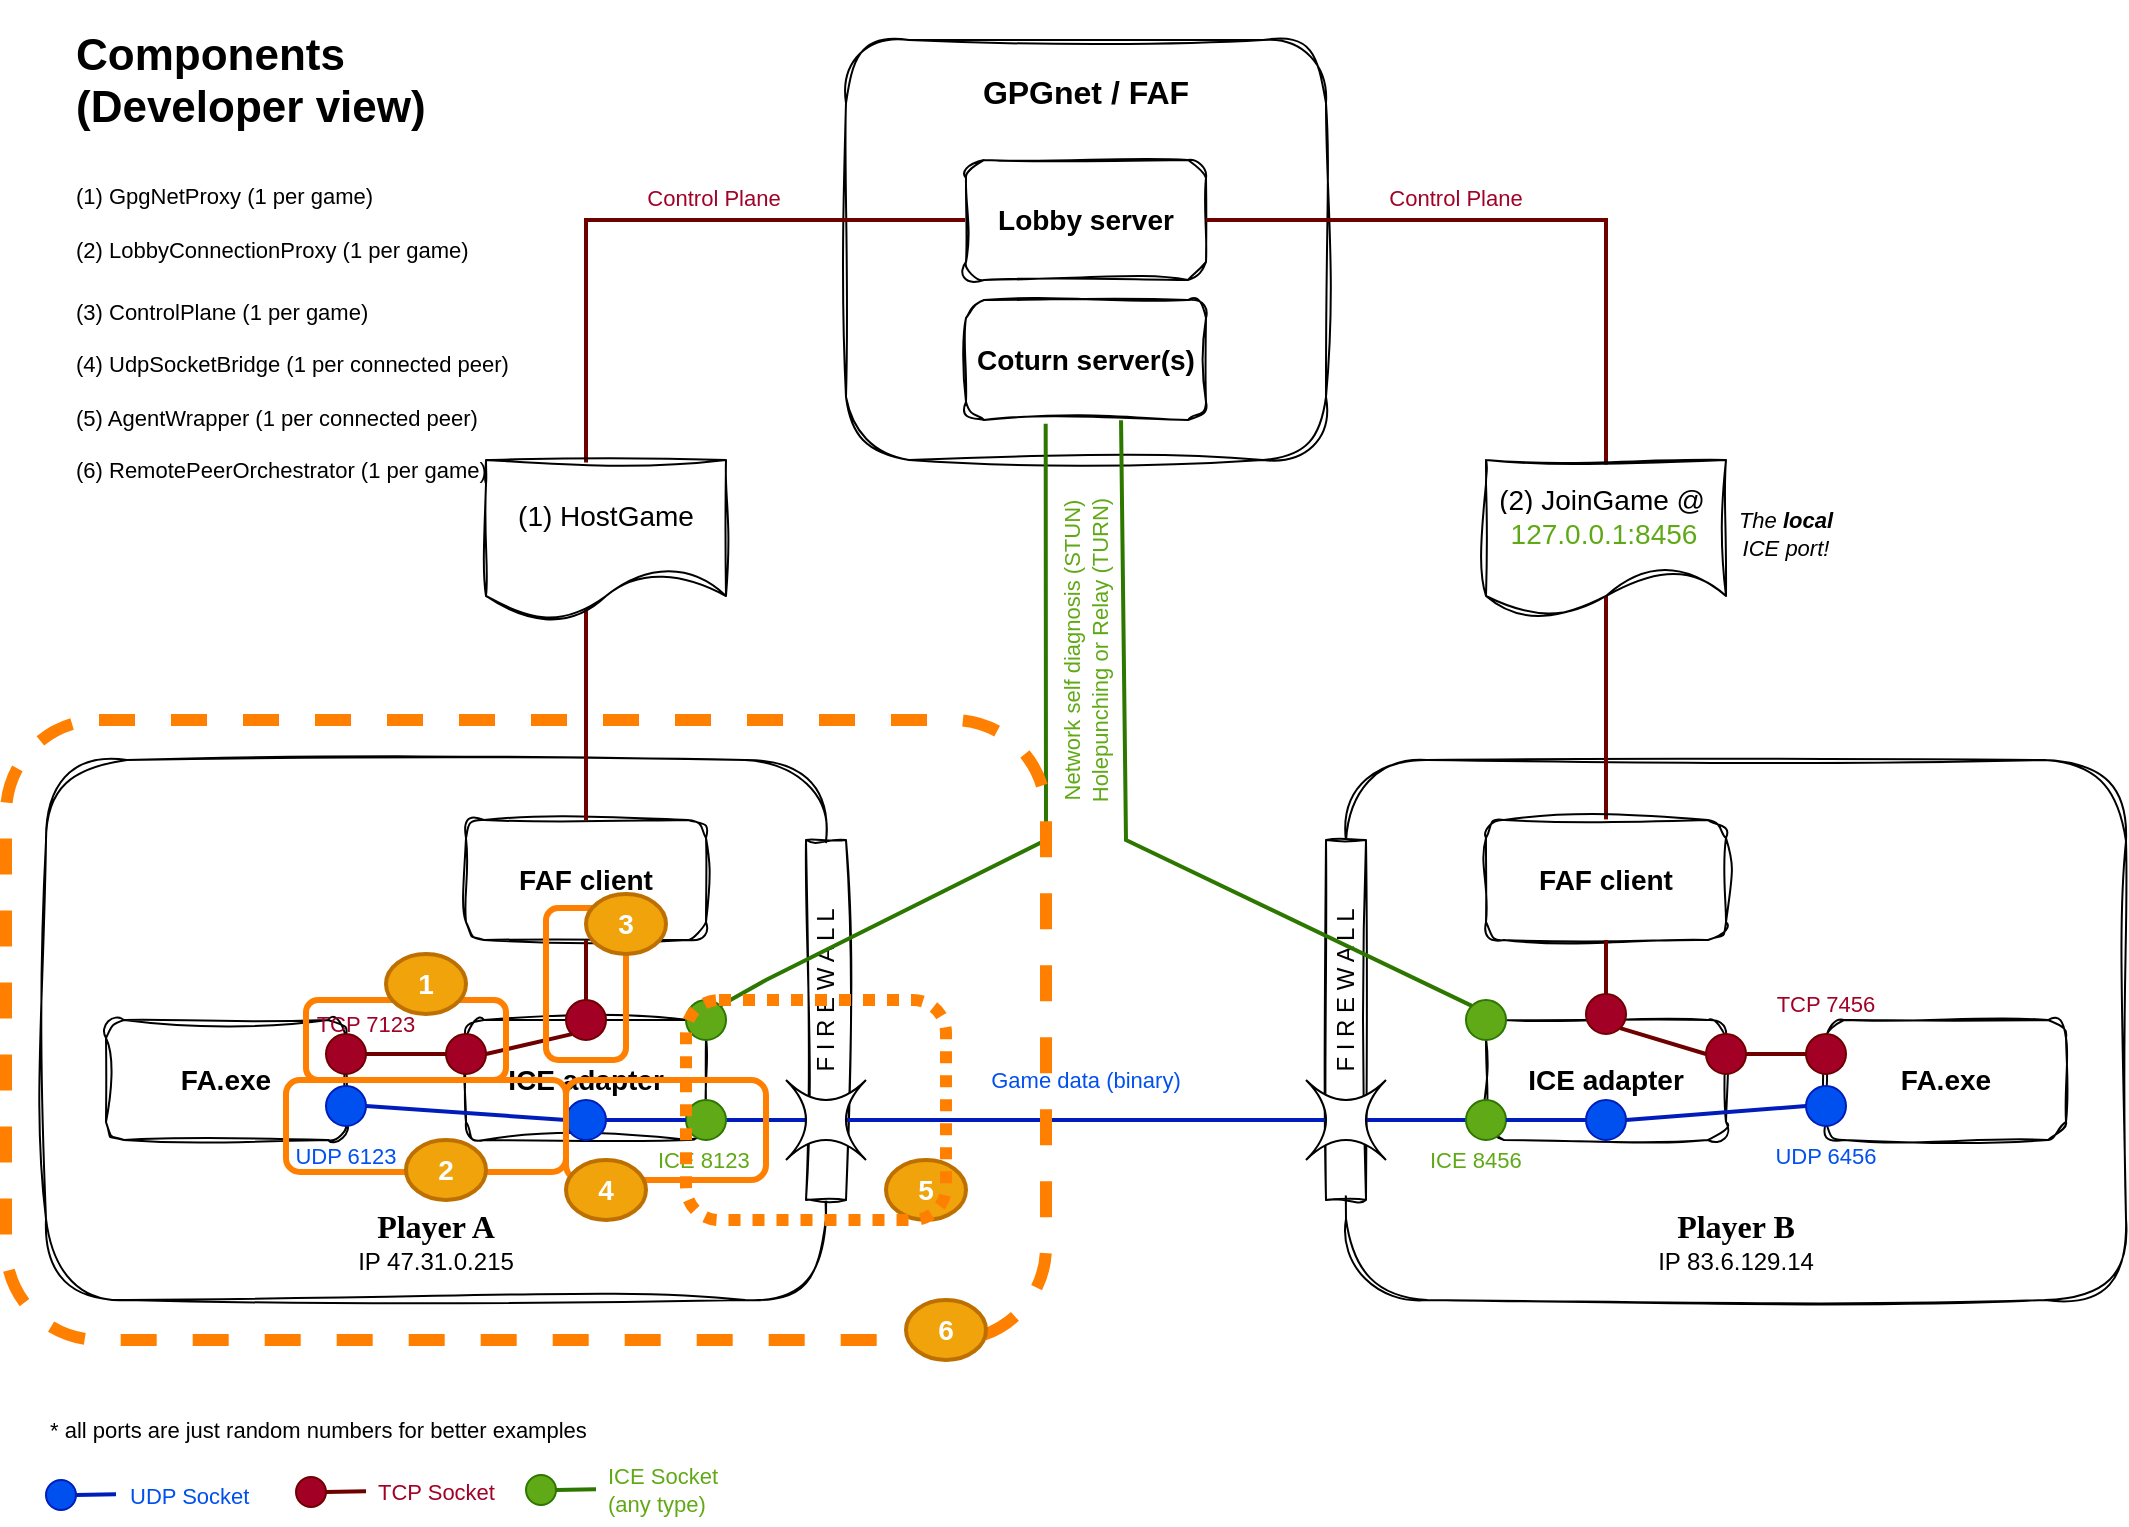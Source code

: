 <mxfile version="21.6.8" type="device">
  <diagram name="Page-1" id="42789a77-a242-8287-6e28-9cd8cfd52e62">
    <mxGraphModel dx="1798" dy="1175" grid="1" gridSize="10" guides="1" tooltips="1" connect="1" arrows="1" fold="1" page="1" pageScale="1" pageWidth="1169" pageHeight="827" background="none" math="0" shadow="0">
      <root>
        <mxCell id="0" />
        <mxCell id="1" value="Base" style="locked=1;" parent="0" />
        <mxCell id="a_HjmpshQ5I1XaltWmcj-38" value="&lt;font style=&quot;border-color: var(--border-color); font-family: Verdana; font-size: 16px;&quot;&gt;&lt;b style=&quot;border-color: var(--border-color);&quot;&gt;Player B&lt;br style=&quot;border-color: var(--border-color);&quot;&gt;&lt;/b&gt;&lt;/font&gt;IP 83.6.129.14" style="rounded=1;whiteSpace=wrap;html=1;glass=0;sketch=1;curveFitting=1;jiggle=2;verticalAlign=bottom;spacingTop=10;spacingBottom=10;" parent="1" vertex="1">
          <mxGeometry x="720" y="420" width="390" height="270" as="geometry" />
        </mxCell>
        <mxCell id="a_HjmpshQ5I1XaltWmcj-5" value="&lt;font style=&quot;border-color: var(--border-color); font-family: Verdana; font-size: 16px;&quot;&gt;&lt;b style=&quot;border-color: var(--border-color);&quot;&gt;Player A&lt;br style=&quot;border-color: var(--border-color);&quot;&gt;&lt;/b&gt;&lt;/font&gt;IP 47.31.0.215" style="rounded=1;whiteSpace=wrap;html=1;glass=0;sketch=1;curveFitting=1;jiggle=2;verticalAlign=bottom;spacingTop=10;spacingBottom=10;" parent="1" vertex="1">
          <mxGeometry x="70" y="420" width="390" height="270" as="geometry" />
        </mxCell>
        <mxCell id="a_HjmpshQ5I1XaltWmcj-4" value="FA.exe" style="rounded=1;whiteSpace=wrap;html=1;fontStyle=1;fontSize=14;sketch=1;curveFitting=1;jiggle=2;" parent="1" vertex="1">
          <mxGeometry x="100" y="550" width="120" height="60" as="geometry" />
        </mxCell>
        <mxCell id="a_HjmpshQ5I1XaltWmcj-18" value="" style="ellipse;whiteSpace=wrap;html=1;fillColor=#0050ef;fontColor=#ffffff;strokeColor=#001DBC;" parent="1" vertex="1">
          <mxGeometry x="210" y="583" width="20" height="20" as="geometry" />
        </mxCell>
        <mxCell id="a_HjmpshQ5I1XaltWmcj-37" value="" style="endArrow=none;startArrow=none;html=1;rounded=0;entryX=0;entryY=0.5;entryDx=0;entryDy=0;exitX=1;exitY=0.5;exitDx=0;exitDy=0;startFill=0;endFill=0;dashed=1;" parent="1" source="a_HjmpshQ5I1XaltWmcj-21" target="a_HjmpshQ5I1XaltWmcj-23" edge="1">
          <mxGeometry width="50" height="50" relative="1" as="geometry">
            <mxPoint x="240" y="603" as="sourcePoint" />
            <mxPoint x="340" y="610" as="targetPoint" />
          </mxGeometry>
        </mxCell>
        <mxCell id="a_HjmpshQ5I1XaltWmcj-43" value="FA.exe" style="rounded=1;whiteSpace=wrap;html=1;fontStyle=1;fontSize=14;sketch=1;curveFitting=1;jiggle=2;" parent="1" vertex="1">
          <mxGeometry x="960" y="550" width="120" height="60" as="geometry" />
        </mxCell>
        <mxCell id="a_HjmpshQ5I1XaltWmcj-46" value="" style="ellipse;whiteSpace=wrap;html=1;fillColor=#0050ef;fontColor=#ffffff;strokeColor=#001DBC;" parent="1" vertex="1">
          <mxGeometry x="950" y="583" width="20" height="20" as="geometry" />
        </mxCell>
        <mxCell id="a_HjmpshQ5I1XaltWmcj-61" value="" style="endArrow=none;startArrow=none;html=1;rounded=0;entryX=1;entryY=0.5;entryDx=0;entryDy=0;exitX=0;exitY=0.5;exitDx=0;exitDy=0;startFill=0;endFill=0;dashed=1;" parent="1" source="a_HjmpshQ5I1XaltWmcj-51" target="a_HjmpshQ5I1XaltWmcj-50" edge="1">
          <mxGeometry width="50" height="50" relative="1" as="geometry">
            <mxPoint x="870" y="610" as="sourcePoint" />
            <mxPoint x="960" y="603" as="targetPoint" />
          </mxGeometry>
        </mxCell>
        <mxCell id="o2nPI85ZSGAs_6RoOBJv-18" value="UDP 6123" style="text;html=1;strokeColor=none;fillColor=none;align=center;verticalAlign=middle;whiteSpace=wrap;rounded=0;fontSize=11;fontFamily=Helvetica;fontColor=#0250ef;" vertex="1" parent="1">
          <mxGeometry x="190" y="603" width="60" height="30" as="geometry" />
        </mxCell>
        <mxCell id="o2nPI85ZSGAs_6RoOBJv-19" value="UDP 6456" style="text;html=1;strokeColor=none;fillColor=none;align=center;verticalAlign=middle;whiteSpace=wrap;rounded=0;fontSize=11;fontFamily=Helvetica;fontColor=#0250ef;" vertex="1" parent="1">
          <mxGeometry x="930" y="603" width="60" height="30" as="geometry" />
        </mxCell>
        <mxCell id="o2nPI85ZSGAs_6RoOBJv-22" value="* all ports are just random numbers for better examples" style="text;html=1;strokeColor=none;fillColor=none;align=left;verticalAlign=middle;whiteSpace=wrap;rounded=0;fontSize=11;fontFamily=Helvetica;fontColor=default;" vertex="1" parent="1">
          <mxGeometry x="70" y="740" width="280" height="30" as="geometry" />
        </mxCell>
        <mxCell id="o2nPI85ZSGAs_6RoOBJv-38" value="UDP Socket" style="text;html=1;strokeColor=none;fillColor=none;align=left;verticalAlign=middle;whiteSpace=wrap;rounded=0;fontSize=11;fontFamily=Helvetica;fontColor=#0050EF;" vertex="1" parent="1">
          <mxGeometry x="110" y="772.5" width="70" height="30" as="geometry" />
        </mxCell>
        <mxCell id="o2nPI85ZSGAs_6RoOBJv-41" value="" style="endArrow=none;startArrow=none;html=1;rounded=0;startFill=0;endFill=0;exitX=1;exitY=0.5;exitDx=0;exitDy=0;fillColor=#0050ef;strokeColor=#001DBC;strokeWidth=2;" edge="1" parent="1">
          <mxGeometry width="50" height="50" relative="1" as="geometry">
            <mxPoint x="85" y="787.48" as="sourcePoint" />
            <mxPoint x="105" y="787.16" as="targetPoint" />
          </mxGeometry>
        </mxCell>
        <mxCell id="o2nPI85ZSGAs_6RoOBJv-37" value="" style="ellipse;whiteSpace=wrap;html=1;fillColor=#0050ef;fontColor=#ffffff;strokeColor=#001DBC;" vertex="1" parent="1">
          <mxGeometry x="70" y="780" width="15" height="15" as="geometry" />
        </mxCell>
        <mxCell id="o2nPI85ZSGAs_6RoOBJv-45" value="ICE Socket (any type)" style="text;html=1;strokeColor=none;fillColor=none;align=left;verticalAlign=middle;whiteSpace=wrap;rounded=0;fontSize=11;fontFamily=Helvetica;fontColor=#60a916;" vertex="1" parent="1">
          <mxGeometry x="349" y="770" width="66" height="30" as="geometry" />
        </mxCell>
        <mxCell id="o2nPI85ZSGAs_6RoOBJv-46" value="" style="endArrow=none;startArrow=none;html=1;rounded=0;startFill=0;endFill=0;exitX=1;exitY=0.5;exitDx=0;exitDy=0;fillColor=#60a917;strokeColor=#2D7600;strokeWidth=2;" edge="1" parent="1">
          <mxGeometry width="50" height="50" relative="1" as="geometry">
            <mxPoint x="325" y="784.98" as="sourcePoint" />
            <mxPoint x="345" y="784.66" as="targetPoint" />
          </mxGeometry>
        </mxCell>
        <mxCell id="o2nPI85ZSGAs_6RoOBJv-47" value="" style="ellipse;whiteSpace=wrap;html=1;fillColor=#60a917;fontColor=#ffffff;strokeColor=#2D7600;" vertex="1" parent="1">
          <mxGeometry x="310" y="777.5" width="15" height="15" as="geometry" />
        </mxCell>
        <mxCell id="o2nPI85ZSGAs_6RoOBJv-48" value="Game data (binary)" style="text;html=1;strokeColor=none;fillColor=none;align=center;verticalAlign=middle;whiteSpace=wrap;rounded=0;fontSize=11;fontFamily=Helvetica;fontColor=#0050EF;" vertex="1" parent="1">
          <mxGeometry x="460" y="565" width="260" height="30" as="geometry" />
        </mxCell>
        <mxCell id="o2nPI85ZSGAs_6RoOBJv-49" value="TCP 7123" style="text;html=1;strokeColor=none;fillColor=none;align=center;verticalAlign=middle;whiteSpace=wrap;rounded=0;fontSize=11;fontFamily=Helvetica;fontColor=#a20225;" vertex="1" parent="1">
          <mxGeometry x="200" y="537" width="60" height="30" as="geometry" />
        </mxCell>
        <mxCell id="o2nPI85ZSGAs_6RoOBJv-1" value="LAN play" style="locked=1;" parent="0" visible="0" />
        <mxCell id="o2nPI85ZSGAs_6RoOBJv-2" value="" style="endArrow=none;startArrow=none;html=1;rounded=0;startFill=0;endFill=0;exitX=1;exitY=0.5;exitDx=0;exitDy=0;entryX=0;entryY=0.5;entryDx=0;entryDy=0;fillColor=#0050ef;strokeColor=#001DBC;strokeWidth=2;" edge="1" parent="o2nPI85ZSGAs_6RoOBJv-1" source="a_HjmpshQ5I1XaltWmcj-18" target="a_HjmpshQ5I1XaltWmcj-46">
          <mxGeometry width="50" height="50" relative="1" as="geometry">
            <mxPoint x="600" y="400" as="sourcePoint" />
            <mxPoint x="650" y="350" as="targetPoint" />
          </mxGeometry>
        </mxCell>
        <mxCell id="o2nPI85ZSGAs_6RoOBJv-3" value="&lt;h1&gt;Playing in LAN&lt;/h1&gt;&lt;p style=&quot;font-size: 14px;&quot;&gt;&lt;font style=&quot;font-size: 14px;&quot;&gt;Each game communicates with every other game via UDP.&amp;nbsp;&lt;/font&gt;&lt;/p&gt;&lt;p style=&quot;font-size: 14px;&quot;&gt;&lt;font style=&quot;font-size: 14px;&quot;&gt;In LAN the host broadcasts the game and other people can see it.&amp;nbsp;&lt;/font&gt;&lt;/p&gt;&lt;p style=&quot;font-size: 14px;&quot;&gt;&lt;font style=&quot;font-size: 14px;&quot;&gt;(Over internet you&#39;d need to forward the UDP and enter the hosts IP-address to join.)&lt;/font&gt;&lt;/p&gt;" style="text;html=1;strokeColor=none;fillColor=none;spacing=5;spacingTop=-20;whiteSpace=wrap;overflow=hidden;rounded=0;fontSize=11;fontFamily=Helvetica;fontColor=default;" vertex="1" parent="o2nPI85ZSGAs_6RoOBJv-1">
          <mxGeometry x="80" y="50" width="230" height="225" as="geometry" />
        </mxCell>
        <mxCell id="a_HjmpshQ5I1XaltWmcj-63" value="BaseGPGnet" style="locked=1;" parent="0" />
        <mxCell id="a_HjmpshQ5I1XaltWmcj-6" value="GPGnet / FAF" style="rounded=1;whiteSpace=wrap;html=1;glass=0;sketch=1;curveFitting=1;jiggle=2;verticalAlign=top;spacingTop=10;spacingBottom=10;fontStyle=1;fontSize=16;" parent="a_HjmpshQ5I1XaltWmcj-63" vertex="1">
          <mxGeometry x="470" y="60" width="240" height="210" as="geometry" />
        </mxCell>
        <mxCell id="a_HjmpshQ5I1XaltWmcj-2" value="FAF client" style="rounded=1;whiteSpace=wrap;html=1;fontStyle=1;fontSize=14;sketch=1;curveFitting=1;jiggle=2;" parent="a_HjmpshQ5I1XaltWmcj-63" vertex="1">
          <mxGeometry x="280" y="450" width="120" height="60" as="geometry" />
        </mxCell>
        <mxCell id="a_HjmpshQ5I1XaltWmcj-34" value="" style="endArrow=none;startArrow=none;html=1;rounded=0;exitX=0.5;exitY=0;exitDx=0;exitDy=0;entryX=0;entryY=0.5;entryDx=0;entryDy=0;startFill=0;endFill=0;fillColor=#a20025;strokeColor=#6F0000;strokeWidth=2;" parent="a_HjmpshQ5I1XaltWmcj-63" source="a_HjmpshQ5I1XaltWmcj-2" target="a_HjmpshQ5I1XaltWmcj-27" edge="1">
          <mxGeometry width="50" height="50" relative="1" as="geometry">
            <mxPoint x="420" y="560" as="sourcePoint" />
            <mxPoint x="539" y="240" as="targetPoint" />
            <Array as="points">
              <mxPoint x="340" y="150" />
            </Array>
          </mxGeometry>
        </mxCell>
        <mxCell id="a_HjmpshQ5I1XaltWmcj-27" value="Lobby server" style="rounded=1;whiteSpace=wrap;html=1;fontStyle=1;fontSize=14;sketch=1;curveFitting=1;jiggle=2;" parent="a_HjmpshQ5I1XaltWmcj-63" vertex="1">
          <mxGeometry x="530" y="120" width="120" height="60" as="geometry" />
        </mxCell>
        <mxCell id="a_HjmpshQ5I1XaltWmcj-53" value="" style="endArrow=none;startArrow=none;html=1;rounded=0;exitX=0.5;exitY=0;exitDx=0;exitDy=0;entryX=1;entryY=0.5;entryDx=0;entryDy=0;startFill=0;endFill=0;fillColor=#a20025;strokeColor=#6F0000;strokeWidth=2;" parent="a_HjmpshQ5I1XaltWmcj-63" source="a_HjmpshQ5I1XaltWmcj-41" target="a_HjmpshQ5I1XaltWmcj-27" edge="1">
          <mxGeometry width="50" height="50" relative="1" as="geometry">
            <mxPoint x="350" y="460" as="sourcePoint" />
            <mxPoint x="540" y="160" as="targetPoint" />
            <Array as="points">
              <mxPoint x="850" y="150" />
            </Array>
          </mxGeometry>
        </mxCell>
        <mxCell id="a_HjmpshQ5I1XaltWmcj-17" value="" style="ellipse;whiteSpace=wrap;html=1;fillColor=#a20025;strokeColor=#6F0000;fontColor=#ffffff;" parent="a_HjmpshQ5I1XaltWmcj-63" vertex="1">
          <mxGeometry x="210" y="557" width="20" height="20" as="geometry" />
        </mxCell>
        <mxCell id="a_HjmpshQ5I1XaltWmcj-44" value="" style="ellipse;whiteSpace=wrap;html=1;fillColor=#a20025;strokeColor=#6F0000;fontColor=#ffffff;" parent="a_HjmpshQ5I1XaltWmcj-63" vertex="1">
          <mxGeometry x="950" y="557" width="20" height="20" as="geometry" />
        </mxCell>
        <mxCell id="a_HjmpshQ5I1XaltWmcj-41" value="FAF client" style="rounded=1;whiteSpace=wrap;html=1;fontStyle=1;fontSize=14;sketch=1;curveFitting=1;jiggle=2;" parent="a_HjmpshQ5I1XaltWmcj-63" vertex="1">
          <mxGeometry x="790" y="450" width="120" height="60" as="geometry" />
        </mxCell>
        <mxCell id="o2nPI85ZSGAs_6RoOBJv-20" value="Control Plane" style="text;html=1;strokeColor=none;fillColor=none;align=center;verticalAlign=middle;whiteSpace=wrap;rounded=0;fontSize=11;fontFamily=Helvetica;fontColor=#a20225;" vertex="1" parent="a_HjmpshQ5I1XaltWmcj-63">
          <mxGeometry x="740" y="124" width="70" height="30" as="geometry" />
        </mxCell>
        <mxCell id="o2nPI85ZSGAs_6RoOBJv-21" value="TCP 7456" style="text;html=1;strokeColor=none;fillColor=none;align=center;verticalAlign=middle;whiteSpace=wrap;rounded=0;fontSize=11;fontFamily=Helvetica;fontColor=#a20225;" vertex="1" parent="a_HjmpshQ5I1XaltWmcj-63">
          <mxGeometry x="930" y="527" width="60" height="30" as="geometry" />
        </mxCell>
        <mxCell id="o2nPI85ZSGAs_6RoOBJv-42" value="TCP Socket" style="text;html=1;strokeColor=none;fillColor=none;align=left;verticalAlign=middle;whiteSpace=wrap;rounded=0;fontSize=11;fontFamily=Helvetica;fontColor=#a20225;" vertex="1" parent="a_HjmpshQ5I1XaltWmcj-63">
          <mxGeometry x="234" y="771" width="66" height="30" as="geometry" />
        </mxCell>
        <mxCell id="o2nPI85ZSGAs_6RoOBJv-43" value="" style="endArrow=none;startArrow=none;html=1;rounded=0;startFill=0;endFill=0;exitX=1;exitY=0.5;exitDx=0;exitDy=0;fillColor=#a20025;strokeColor=#6F0000;strokeWidth=2;" edge="1" parent="a_HjmpshQ5I1XaltWmcj-63">
          <mxGeometry width="50" height="50" relative="1" as="geometry">
            <mxPoint x="210" y="785.98" as="sourcePoint" />
            <mxPoint x="230" y="785.66" as="targetPoint" />
          </mxGeometry>
        </mxCell>
        <mxCell id="o2nPI85ZSGAs_6RoOBJv-44" value="" style="ellipse;whiteSpace=wrap;html=1;fillColor=#a20025;fontColor=#ffffff;strokeColor=#6F0000;" vertex="1" parent="a_HjmpshQ5I1XaltWmcj-63">
          <mxGeometry x="195" y="778.5" width="15" height="15" as="geometry" />
        </mxCell>
        <mxCell id="o2nPI85ZSGAs_6RoOBJv-53" value="Control Plane" style="text;html=1;strokeColor=none;fillColor=none;align=center;verticalAlign=middle;whiteSpace=wrap;rounded=0;fontSize=11;fontFamily=Helvetica;fontColor=#a20225;" vertex="1" parent="a_HjmpshQ5I1XaltWmcj-63">
          <mxGeometry x="369" y="124" width="70" height="30" as="geometry" />
        </mxCell>
        <mxCell id="o2nPI85ZSGAs_6RoOBJv-4" value="GPGnet Play" style="locked=1;" parent="0" visible="0" />
        <mxCell id="o2nPI85ZSGAs_6RoOBJv-5" value="&lt;h1&gt;GPGnet if there weren&#39;t firewalls&lt;/h1&gt;&lt;p style=&quot;font-size: 14px;&quot;&gt;The FAF clients exchange their opened games with the lobby server.&amp;nbsp;&lt;/p&gt;&lt;p style=&quot;font-size: 14px;&quot;&gt;The lobby server than hands out information, where to join and - for matchmaker games - who has to open a game as host.&lt;/p&gt;" style="text;html=1;strokeColor=none;fillColor=none;spacing=5;spacingTop=-20;whiteSpace=wrap;overflow=hidden;rounded=0;fontSize=11;fontFamily=Helvetica;fontColor=default;" vertex="1" parent="o2nPI85ZSGAs_6RoOBJv-4">
          <mxGeometry x="80" y="50" width="230" height="225" as="geometry" />
        </mxCell>
        <mxCell id="o2nPI85ZSGAs_6RoOBJv-7" value="" style="endArrow=none;startArrow=none;html=1;rounded=0;startFill=0;endFill=0;exitX=1;exitY=0.5;exitDx=0;exitDy=0;entryX=0;entryY=0.5;entryDx=0;entryDy=0;fillColor=#0050ef;strokeColor=#001DBC;strokeWidth=2;" edge="1" parent="o2nPI85ZSGAs_6RoOBJv-4" source="a_HjmpshQ5I1XaltWmcj-18" target="a_HjmpshQ5I1XaltWmcj-46">
          <mxGeometry width="50" height="50" relative="1" as="geometry">
            <mxPoint x="250" y="613" as="sourcePoint" />
            <mxPoint x="970" y="613" as="targetPoint" />
          </mxGeometry>
        </mxCell>
        <mxCell id="o2nPI85ZSGAs_6RoOBJv-10" value="" style="endArrow=none;html=1;rounded=0;labelBackgroundColor=default;strokeColor=#6F0000;fontFamily=Helvetica;fontSize=11;fontColor=default;shape=connector;entryX=0.5;entryY=1;entryDx=0;entryDy=0;exitX=1;exitY=0;exitDx=0;exitDy=0;fillColor=#a20025;strokeWidth=2;" edge="1" parent="o2nPI85ZSGAs_6RoOBJv-4" source="a_HjmpshQ5I1XaltWmcj-17" target="a_HjmpshQ5I1XaltWmcj-2">
          <mxGeometry width="50" height="50" relative="1" as="geometry">
            <mxPoint x="580" y="410" as="sourcePoint" />
            <mxPoint x="630" y="360" as="targetPoint" />
          </mxGeometry>
        </mxCell>
        <mxCell id="o2nPI85ZSGAs_6RoOBJv-11" value="" style="endArrow=none;html=1;rounded=0;labelBackgroundColor=default;strokeColor=#6F0000;fontFamily=Helvetica;fontSize=11;fontColor=default;shape=connector;exitX=0;exitY=0;exitDx=0;exitDy=0;fillColor=#a20025;strokeWidth=2;entryX=0.5;entryY=1;entryDx=0;entryDy=0;" edge="1" parent="o2nPI85ZSGAs_6RoOBJv-4" source="a_HjmpshQ5I1XaltWmcj-44" target="a_HjmpshQ5I1XaltWmcj-41">
          <mxGeometry width="50" height="50" relative="1" as="geometry">
            <mxPoint x="237" y="570" as="sourcePoint" />
            <mxPoint x="350" y="520" as="targetPoint" />
          </mxGeometry>
        </mxCell>
        <mxCell id="o2nPI85ZSGAs_6RoOBJv-13" value="(1) HostGame" style="shape=document;whiteSpace=wrap;html=1;boundedLbl=1;fontFamily=Helvetica;fontSize=14;fontColor=default;sketch=1;curveFitting=1;jiggle=2;" vertex="1" parent="o2nPI85ZSGAs_6RoOBJv-4">
          <mxGeometry x="290" y="270" width="120" height="80" as="geometry" />
        </mxCell>
        <mxCell id="o2nPI85ZSGAs_6RoOBJv-14" value="(2) JoinGame @&lt;br&gt;&amp;nbsp;&amp;nbsp;" style="shape=document;whiteSpace=wrap;html=1;boundedLbl=1;fontFamily=Helvetica;fontSize=14;fontColor=default;sketch=1;curveFitting=1;jiggle=2;" vertex="1" parent="o2nPI85ZSGAs_6RoOBJv-4">
          <mxGeometry x="790" y="270" width="120" height="80" as="geometry" />
        </mxCell>
        <mxCell id="o2nPI85ZSGAs_6RoOBJv-61" value="47.31.0.215:6123" style="text;html=1;align=center;verticalAlign=middle;whiteSpace=wrap;rounded=0;fontSize=14;fontFamily=Helvetica;fillColor=#FFFFFF;fontColor=#0250ef;strokeColor=none;spacing=0;" vertex="1" parent="o2nPI85ZSGAs_6RoOBJv-4">
          <mxGeometry x="799" y="300" width="102" height="20" as="geometry" />
        </mxCell>
        <mxCell id="o2nPI85ZSGAs_6RoOBJv-63" value="The &lt;b&gt;remote&lt;/b&gt;&lt;br&gt;UDP port!" style="text;html=1;strokeColor=none;fillColor=none;align=center;verticalAlign=middle;whiteSpace=wrap;rounded=0;fontSize=11;fontFamily=Helvetica;fontColor=default;fontStyle=2" vertex="1" parent="o2nPI85ZSGAs_6RoOBJv-4">
          <mxGeometry x="910" y="295" width="70" height="30" as="geometry" />
        </mxCell>
        <mxCell id="a_HjmpshQ5I1XaltWmcj-64" value="Firewall" style="locked=1;" parent="0" />
        <mxCell id="a_HjmpshQ5I1XaltWmcj-39" value="F I R E W A L L" style="rounded=0;whiteSpace=wrap;html=1;sketch=1;curveFitting=1;jiggle=2;rotation=-90;spacingLeft=30;" parent="a_HjmpshQ5I1XaltWmcj-64" vertex="1">
          <mxGeometry x="630" y="540" width="180" height="20" as="geometry" />
        </mxCell>
        <mxCell id="a_HjmpshQ5I1XaltWmcj-22" value="F I R E W A L L" style="rounded=0;whiteSpace=wrap;html=1;sketch=1;curveFitting=1;jiggle=2;rotation=-90;spacingLeft=30;" parent="a_HjmpshQ5I1XaltWmcj-64" vertex="1">
          <mxGeometry x="370" y="540" width="180" height="20" as="geometry" />
        </mxCell>
        <mxCell id="o2nPI85ZSGAs_6RoOBJv-25" value="Firewall-Breakage" style="locked=1;" parent="0" visible="0" />
        <mxCell id="o2nPI85ZSGAs_6RoOBJv-26" value="" style="verticalLabelPosition=bottom;verticalAlign=top;html=1;shape=mxgraph.basic.flash;fontFamily=Helvetica;fontSize=11;fillColor=#ffcd28;strokeColor=#d79b00;gradientColor=#ffa500;" vertex="1" parent="o2nPI85ZSGAs_6RoOBJv-25">
          <mxGeometry x="560" y="530" width="80" height="130" as="geometry" />
        </mxCell>
        <mxCell id="o2nPI85ZSGAs_6RoOBJv-27" value="&lt;div style=&quot;text-align: left; font-size: 14px;&quot;&gt;&lt;span style=&quot;background-color: initial; font-size: 14px;&quot;&gt;Firewalls, Routers, ISPs break things, e.g. due to:&lt;/span&gt;&lt;/div&gt;&lt;div style=&quot;text-align: left; font-size: 14px;&quot;&gt;&lt;span style=&quot;background-color: initial; font-size: 14px;&quot;&gt;* IP-address masking&lt;/span&gt;&lt;/div&gt;&lt;div style=&quot;text-align: left; font-size: 14px;&quot;&gt;&lt;span style=&quot;background-color: initial; font-size: 14px;&quot;&gt;* ISP level NAT-ing (multiple users with same IP), killing manual port forwarding&lt;/span&gt;&lt;/div&gt;&lt;div style=&quot;text-align: left; font-size: 14px;&quot;&gt;&lt;span style=&quot;background-color: initial; font-size: 14px;&quot;&gt;* Port forwarding forbidden&lt;/span&gt;&lt;/div&gt;" style="text;html=1;strokeColor=#b85450;fillColor=#f8cecc;align=center;verticalAlign=middle;whiteSpace=wrap;rounded=0;fontSize=14;fontFamily=Helvetica;gradientColor=#ea6b66;spacingTop=2;spacingBottom=2;spacingLeft=6;spacing=2;fontStyle=0" vertex="1" parent="o2nPI85ZSGAs_6RoOBJv-25">
          <mxGeometry x="490" y="380" width="210" height="125" as="geometry" />
        </mxCell>
        <mxCell id="a_HjmpshQ5I1XaltWmcj-65" value="Base ICE" style="" parent="0" />
        <mxCell id="a_HjmpshQ5I1XaltWmcj-42" value="ICE adapter" style="rounded=1;whiteSpace=wrap;html=1;fontStyle=1;fontSize=14;sketch=1;curveFitting=1;jiggle=2;" parent="a_HjmpshQ5I1XaltWmcj-65" vertex="1">
          <mxGeometry x="790" y="550" width="120" height="60" as="geometry" />
        </mxCell>
        <mxCell id="a_HjmpshQ5I1XaltWmcj-3" value="ICE adapter" style="rounded=1;whiteSpace=wrap;html=1;fontStyle=1;fontSize=14;sketch=1;curveFitting=1;jiggle=2;" parent="a_HjmpshQ5I1XaltWmcj-65" vertex="1">
          <mxGeometry x="280" y="550" width="120" height="60" as="geometry" />
        </mxCell>
        <mxCell id="a_HjmpshQ5I1XaltWmcj-28" value="Coturn server(s)" style="rounded=1;whiteSpace=wrap;html=1;fontStyle=1;fontSize=14;sketch=1;curveFitting=1;jiggle=2;" parent="a_HjmpshQ5I1XaltWmcj-65" vertex="1">
          <mxGeometry x="530" y="190" width="120" height="60" as="geometry" />
        </mxCell>
        <mxCell id="a_HjmpshQ5I1XaltWmcj-54" value="" style="endArrow=none;startArrow=none;html=1;rounded=0;exitX=0;exitY=0;exitDx=0;exitDy=0;entryX=0.646;entryY=1.002;entryDx=0;entryDy=0;startFill=0;endFill=0;entryPerimeter=0;fillColor=#60a917;strokeColor=#2D7600;strokeWidth=2;" parent="a_HjmpshQ5I1XaltWmcj-65" source="a_HjmpshQ5I1XaltWmcj-49" target="a_HjmpshQ5I1XaltWmcj-28" edge="1">
          <mxGeometry width="50" height="50" relative="1" as="geometry">
            <mxPoint x="740" y="540" as="sourcePoint" />
            <mxPoint x="860" y="219" as="targetPoint" />
            <Array as="points">
              <mxPoint x="610" y="460" />
            </Array>
          </mxGeometry>
        </mxCell>
        <mxCell id="a_HjmpshQ5I1XaltWmcj-33" value="" style="endArrow=none;startArrow=none;html=1;rounded=0;exitX=1;exitY=0;exitDx=0;exitDy=0;entryX=0.332;entryY=1.031;entryDx=0;entryDy=0;entryPerimeter=0;startFill=0;endFill=0;fillColor=#60a917;strokeColor=#2D7600;strokeWidth=2;" parent="a_HjmpshQ5I1XaltWmcj-65" source="a_HjmpshQ5I1XaltWmcj-26" target="a_HjmpshQ5I1XaltWmcj-28" edge="1">
          <mxGeometry width="50" height="50" relative="1" as="geometry">
            <mxPoint x="460" y="470" as="sourcePoint" />
            <mxPoint x="510" y="420" as="targetPoint" />
            <Array as="points">
              <mxPoint x="430" y="530" />
              <mxPoint x="570" y="460" />
            </Array>
          </mxGeometry>
        </mxCell>
        <mxCell id="a_HjmpshQ5I1XaltWmcj-62" value="" style="endArrow=none;startArrow=none;html=1;rounded=0;entryX=1;entryY=0.5;entryDx=0;entryDy=0;exitX=0;exitY=0.5;exitDx=0;exitDy=0;startFill=0;endFill=0;fillColor=#0050ef;strokeColor=#001DBC;strokeWidth=2;" parent="a_HjmpshQ5I1XaltWmcj-65" source="a_HjmpshQ5I1XaltWmcj-50" target="a_HjmpshQ5I1XaltWmcj-23" edge="1">
          <mxGeometry width="50" height="50" relative="1" as="geometry">
            <mxPoint x="850" y="610" as="sourcePoint" />
            <mxPoint x="810" y="610" as="targetPoint" />
          </mxGeometry>
        </mxCell>
        <mxCell id="a_HjmpshQ5I1XaltWmcj-24" value="" style="shape=switch;whiteSpace=wrap;html=1;" parent="a_HjmpshQ5I1XaltWmcj-65" vertex="1">
          <mxGeometry x="440" y="580" width="40" height="40" as="geometry" />
        </mxCell>
        <mxCell id="a_HjmpshQ5I1XaltWmcj-40" value="" style="shape=switch;whiteSpace=wrap;html=1;" parent="a_HjmpshQ5I1XaltWmcj-65" vertex="1">
          <mxGeometry x="700" y="580" width="40" height="40" as="geometry" />
        </mxCell>
        <mxCell id="a_HjmpshQ5I1XaltWmcj-21" value="" style="ellipse;whiteSpace=wrap;html=1;fillColor=#0050ef;fontColor=#ffffff;strokeColor=#001DBC;" parent="a_HjmpshQ5I1XaltWmcj-65" vertex="1">
          <mxGeometry x="330" y="590" width="20" height="20" as="geometry" />
        </mxCell>
        <mxCell id="a_HjmpshQ5I1XaltWmcj-48" value="" style="endArrow=none;startArrow=none;html=1;rounded=0;entryX=0;entryY=0.5;entryDx=0;entryDy=0;exitX=1;exitY=0.5;exitDx=0;exitDy=0;startFill=0;endFill=0;strokeWidth=2;fillColor=#0050ef;strokeColor=#001DBC;" parent="a_HjmpshQ5I1XaltWmcj-65" source="a_HjmpshQ5I1XaltWmcj-18" target="a_HjmpshQ5I1XaltWmcj-21" edge="1">
          <mxGeometry width="50" height="50" relative="1" as="geometry">
            <mxPoint x="240" y="577" as="sourcePoint" />
            <mxPoint x="280" y="577" as="targetPoint" />
          </mxGeometry>
        </mxCell>
        <mxCell id="a_HjmpshQ5I1XaltWmcj-19" value="" style="ellipse;whiteSpace=wrap;html=1;fillColor=#a20025;fontColor=#ffffff;strokeColor=#6F0000;" parent="a_HjmpshQ5I1XaltWmcj-65" vertex="1">
          <mxGeometry x="330" y="540" width="20" height="20" as="geometry" />
        </mxCell>
        <mxCell id="a_HjmpshQ5I1XaltWmcj-31" value="" style="endArrow=none;startArrow=none;html=1;rounded=0;entryX=0;entryY=1;entryDx=0;entryDy=0;exitX=1;exitY=0.5;exitDx=0;exitDy=0;startFill=0;endFill=0;strokeWidth=2;fillColor=#a20025;strokeColor=#6F0000;" parent="a_HjmpshQ5I1XaltWmcj-65" source="a_HjmpshQ5I1XaltWmcj-20" target="a_HjmpshQ5I1XaltWmcj-19" edge="1">
          <mxGeometry width="50" height="50" relative="1" as="geometry">
            <mxPoint x="240" y="577" as="sourcePoint" />
            <mxPoint x="280" y="577" as="targetPoint" />
          </mxGeometry>
        </mxCell>
        <mxCell id="a_HjmpshQ5I1XaltWmcj-20" value="" style="ellipse;whiteSpace=wrap;html=1;fillColor=#a20025;fontColor=#ffffff;strokeColor=#6F0000;" parent="a_HjmpshQ5I1XaltWmcj-65" vertex="1">
          <mxGeometry x="270" y="557" width="20" height="20" as="geometry" />
        </mxCell>
        <mxCell id="a_HjmpshQ5I1XaltWmcj-30" value="" style="endArrow=none;startArrow=none;html=1;rounded=0;entryX=0;entryY=0.5;entryDx=0;entryDy=0;exitX=1;exitY=0.5;exitDx=0;exitDy=0;startFill=0;endFill=0;strokeWidth=2;fillColor=#a20025;strokeColor=#6F0000;" parent="a_HjmpshQ5I1XaltWmcj-65" source="a_HjmpshQ5I1XaltWmcj-17" target="a_HjmpshQ5I1XaltWmcj-20" edge="1">
          <mxGeometry width="50" height="50" relative="1" as="geometry">
            <mxPoint x="190" y="630" as="sourcePoint" />
            <mxPoint x="240" y="580" as="targetPoint" />
          </mxGeometry>
        </mxCell>
        <mxCell id="a_HjmpshQ5I1XaltWmcj-55" value="" style="endArrow=none;startArrow=none;html=1;rounded=0;entryX=0.5;entryY=1;entryDx=0;entryDy=0;exitX=0.5;exitY=0;exitDx=0;exitDy=0;startFill=0;endFill=0;strokeWidth=2;fillColor=#a20025;strokeColor=#6F0000;" parent="a_HjmpshQ5I1XaltWmcj-65" source="a_HjmpshQ5I1XaltWmcj-19" target="a_HjmpshQ5I1XaltWmcj-2" edge="1">
          <mxGeometry width="50" height="50" relative="1" as="geometry">
            <mxPoint x="297" y="570" as="sourcePoint" />
            <mxPoint x="340" y="560" as="targetPoint" />
          </mxGeometry>
        </mxCell>
        <mxCell id="a_HjmpshQ5I1XaltWmcj-52" value="" style="ellipse;whiteSpace=wrap;html=1;fillColor=#a20025;fontColor=#ffffff;strokeColor=#6F0000;" parent="a_HjmpshQ5I1XaltWmcj-65" vertex="1">
          <mxGeometry x="840" y="537" width="20" height="20" as="geometry" />
        </mxCell>
        <mxCell id="a_HjmpshQ5I1XaltWmcj-51" value="" style="ellipse;whiteSpace=wrap;html=1;fillColor=#0050ef;fontColor=#ffffff;strokeColor=#001DBC;" parent="a_HjmpshQ5I1XaltWmcj-65" vertex="1">
          <mxGeometry x="840" y="590" width="20" height="20" as="geometry" />
        </mxCell>
        <mxCell id="a_HjmpshQ5I1XaltWmcj-60" value="" style="endArrow=none;startArrow=none;html=1;rounded=0;entryX=0;entryY=0.5;entryDx=0;entryDy=0;exitX=1;exitY=0.5;exitDx=0;exitDy=0;startFill=0;endFill=0;strokeWidth=2;fillColor=#0050ef;strokeColor=#001DBC;" parent="a_HjmpshQ5I1XaltWmcj-65" source="a_HjmpshQ5I1XaltWmcj-51" target="a_HjmpshQ5I1XaltWmcj-46" edge="1">
          <mxGeometry width="50" height="50" relative="1" as="geometry">
            <mxPoint x="930" y="577" as="sourcePoint" />
            <mxPoint x="960" y="577" as="targetPoint" />
          </mxGeometry>
        </mxCell>
        <mxCell id="a_HjmpshQ5I1XaltWmcj-58" value="" style="ellipse;whiteSpace=wrap;html=1;fillColor=#a20025;fontColor=#ffffff;strokeColor=#6F0000;" parent="a_HjmpshQ5I1XaltWmcj-65" vertex="1">
          <mxGeometry x="900" y="557" width="20" height="20" as="geometry" />
        </mxCell>
        <mxCell id="a_HjmpshQ5I1XaltWmcj-56" value="" style="endArrow=none;startArrow=none;html=1;rounded=0;entryX=0.5;entryY=1;entryDx=0;entryDy=0;exitX=0.5;exitY=0;exitDx=0;exitDy=0;startFill=0;endFill=0;strokeWidth=2;fillColor=#a20025;strokeColor=#6F0000;" parent="a_HjmpshQ5I1XaltWmcj-65" source="a_HjmpshQ5I1XaltWmcj-52" target="a_HjmpshQ5I1XaltWmcj-41" edge="1">
          <mxGeometry width="50" height="50" relative="1" as="geometry">
            <mxPoint x="350" y="550" as="sourcePoint" />
            <mxPoint x="350" y="520" as="targetPoint" />
          </mxGeometry>
        </mxCell>
        <mxCell id="a_HjmpshQ5I1XaltWmcj-59" value="" style="endArrow=none;startArrow=none;html=1;rounded=0;entryX=0;entryY=0.5;entryDx=0;entryDy=0;exitX=1;exitY=0.5;exitDx=0;exitDy=0;startFill=0;endFill=0;strokeWidth=2;fillColor=#a20025;strokeColor=#6F0000;" parent="a_HjmpshQ5I1XaltWmcj-65" source="a_HjmpshQ5I1XaltWmcj-58" target="a_HjmpshQ5I1XaltWmcj-44" edge="1">
          <mxGeometry width="50" height="50" relative="1" as="geometry">
            <mxPoint x="860" y="547" as="sourcePoint" />
            <mxPoint x="860" y="520" as="targetPoint" />
          </mxGeometry>
        </mxCell>
        <mxCell id="a_HjmpshQ5I1XaltWmcj-49" value="" style="ellipse;whiteSpace=wrap;html=1;fillColor=#60a917;fontColor=#ffffff;strokeColor=#2D7600;" parent="a_HjmpshQ5I1XaltWmcj-65" vertex="1">
          <mxGeometry x="780" y="540" width="20" height="20" as="geometry" />
        </mxCell>
        <mxCell id="a_HjmpshQ5I1XaltWmcj-50" value="" style="ellipse;whiteSpace=wrap;html=1;fillColor=#60a917;fontColor=#ffffff;strokeColor=#2D7600;" parent="a_HjmpshQ5I1XaltWmcj-65" vertex="1">
          <mxGeometry x="780" y="590" width="20" height="20" as="geometry" />
        </mxCell>
        <mxCell id="a_HjmpshQ5I1XaltWmcj-23" value="" style="ellipse;whiteSpace=wrap;html=1;fillColor=#60a917;fontColor=#ffffff;strokeColor=#2D7600;" parent="a_HjmpshQ5I1XaltWmcj-65" vertex="1">
          <mxGeometry x="390" y="590" width="20" height="20" as="geometry" />
        </mxCell>
        <mxCell id="a_HjmpshQ5I1XaltWmcj-26" value="" style="ellipse;whiteSpace=wrap;html=1;fillColor=#60a917;fontColor=#ffffff;strokeColor=#2D7600;" parent="a_HjmpshQ5I1XaltWmcj-65" vertex="1">
          <mxGeometry x="390" y="540" width="20" height="20" as="geometry" />
        </mxCell>
        <mxCell id="o2nPI85ZSGAs_6RoOBJv-29" value="(1) HostGame" style="shape=document;whiteSpace=wrap;html=1;boundedLbl=1;fontFamily=Helvetica;fontSize=14;fontColor=default;sketch=1;curveFitting=1;jiggle=2;" vertex="1" parent="a_HjmpshQ5I1XaltWmcj-65">
          <mxGeometry x="290" y="270" width="120" height="80" as="geometry" />
        </mxCell>
        <mxCell id="o2nPI85ZSGAs_6RoOBJv-30" value="(2) JoinGame @&amp;nbsp;&lt;br&gt;&amp;nbsp; &amp;nbsp;" style="shape=document;whiteSpace=wrap;html=1;boundedLbl=1;fontFamily=Helvetica;fontSize=14;fontColor=default;sketch=1;curveFitting=1;jiggle=2;" vertex="1" parent="a_HjmpshQ5I1XaltWmcj-65">
          <mxGeometry x="790" y="270" width="120" height="80" as="geometry" />
        </mxCell>
        <mxCell id="o2nPI85ZSGAs_6RoOBJv-32" value="" style="endArrow=none;startArrow=none;html=1;rounded=0;entryX=0;entryY=0.5;entryDx=0;entryDy=0;exitX=1;exitY=1;exitDx=0;exitDy=0;startFill=0;endFill=0;strokeWidth=2;fillColor=#a20025;strokeColor=#6F0000;" edge="1" parent="a_HjmpshQ5I1XaltWmcj-65" source="a_HjmpshQ5I1XaltWmcj-52" target="a_HjmpshQ5I1XaltWmcj-58">
          <mxGeometry width="50" height="50" relative="1" as="geometry">
            <mxPoint x="860" y="547" as="sourcePoint" />
            <mxPoint x="860" y="520" as="targetPoint" />
          </mxGeometry>
        </mxCell>
        <mxCell id="o2nPI85ZSGAs_6RoOBJv-33" value="" style="endArrow=none;startArrow=none;html=1;rounded=0;entryX=0;entryY=0.5;entryDx=0;entryDy=0;startFill=0;endFill=0;strokeWidth=2;fillColor=#0050ef;strokeColor=#001DBC;" edge="1" parent="a_HjmpshQ5I1XaltWmcj-65" target="a_HjmpshQ5I1XaltWmcj-23">
          <mxGeometry width="50" height="50" relative="1" as="geometry">
            <mxPoint x="350" y="600" as="sourcePoint" />
            <mxPoint x="340" y="610" as="targetPoint" />
          </mxGeometry>
        </mxCell>
        <mxCell id="o2nPI85ZSGAs_6RoOBJv-34" value="" style="endArrow=none;startArrow=none;html=1;rounded=0;entryX=0;entryY=0.5;entryDx=0;entryDy=0;startFill=0;endFill=0;strokeWidth=2;fillColor=#0050ef;strokeColor=#001DBC;" edge="1" parent="a_HjmpshQ5I1XaltWmcj-65" target="a_HjmpshQ5I1XaltWmcj-51">
          <mxGeometry width="50" height="50" relative="1" as="geometry">
            <mxPoint x="800" y="600" as="sourcePoint" />
            <mxPoint x="400" y="610" as="targetPoint" />
          </mxGeometry>
        </mxCell>
        <mxCell id="o2nPI85ZSGAs_6RoOBJv-55" value="Network self diagnosis&amp;nbsp;(STUN)&lt;br&gt;Holepunching or Relay (TURN)" style="text;html=1;strokeColor=none;fillColor=none;align=center;verticalAlign=middle;whiteSpace=wrap;rounded=0;fontSize=11;fontFamily=Helvetica;fontColor=#60a916;rotation=-90;" vertex="1" parent="a_HjmpshQ5I1XaltWmcj-65">
          <mxGeometry x="459.25" y="350" width="261.5" height="30" as="geometry" />
        </mxCell>
        <mxCell id="o2nPI85ZSGAs_6RoOBJv-56" value="ICE 8123" style="text;html=1;strokeColor=none;fillColor=none;align=left;verticalAlign=middle;whiteSpace=wrap;rounded=0;fontSize=11;fontFamily=Helvetica;fontColor=#60a916;" vertex="1" parent="a_HjmpshQ5I1XaltWmcj-65">
          <mxGeometry x="374" y="610" width="66" height="20" as="geometry" />
        </mxCell>
        <mxCell id="o2nPI85ZSGAs_6RoOBJv-57" value="ICE 8456" style="text;html=1;strokeColor=none;fillColor=none;align=left;verticalAlign=middle;whiteSpace=wrap;rounded=0;fontSize=11;fontFamily=Helvetica;fontColor=#60a916;" vertex="1" parent="a_HjmpshQ5I1XaltWmcj-65">
          <mxGeometry x="760" y="610" width="66" height="20" as="geometry" />
        </mxCell>
        <mxCell id="o2nPI85ZSGAs_6RoOBJv-58" value="127.0.0.1:8456" style="text;html=1;align=center;verticalAlign=middle;whiteSpace=wrap;rounded=0;fontSize=14;fontFamily=Helvetica;fillColor=#FFFFFF;fontColor=#60a916;strokeColor=none;spacing=0;" vertex="1" parent="a_HjmpshQ5I1XaltWmcj-65">
          <mxGeometry x="798" y="297" width="102" height="20" as="geometry" />
        </mxCell>
        <mxCell id="o2nPI85ZSGAs_6RoOBJv-59" value="The &lt;b&gt;local&lt;/b&gt;&lt;br&gt;ICE port!" style="text;html=1;strokeColor=none;fillColor=none;align=center;verticalAlign=middle;whiteSpace=wrap;rounded=0;fontSize=11;fontFamily=Helvetica;fontColor=default;fontStyle=2" vertex="1" parent="a_HjmpshQ5I1XaltWmcj-65">
          <mxGeometry x="910" y="292" width="60" height="30" as="geometry" />
        </mxCell>
        <mxCell id="o2nPI85ZSGAs_6RoOBJv-64" value="Holepunching with ICE" style="locked=1;" parent="0" visible="0" />
        <mxCell id="o2nPI85ZSGAs_6RoOBJv-65" value="&lt;h1&gt;Holepunching with ICE&lt;/h1&gt;&lt;div&gt;ICE (= Internet Connectivity Establishment,&amp;nbsp;&lt;/div&gt;RFC 8445&lt;span style=&quot;background-color: initial;&quot;&gt;) enables passing through firewalls using several protocols. It also allows relaying traffic through a 3rd party service (here: Coturn) as last resort.&lt;br&gt;&lt;br&gt;This requires an additional component (ICE adapter) to find a way to open ports and establish a connection. Matching connection ways are then published by the lobby server.&amp;nbsp;&lt;br&gt;&lt;/span&gt;&lt;br&gt;As the external traffic now flows via any protocol (instead of just UDP), the ICE adapter also acts as a proxy between the game and the external ICE socket&amp;nbsp;for all game data." style="text;html=1;strokeColor=none;fillColor=none;spacing=5;spacingTop=-20;whiteSpace=wrap;overflow=hidden;rounded=0;fontSize=11;fontFamily=Helvetica;fontColor=default;" vertex="1" parent="o2nPI85ZSGAs_6RoOBJv-64">
          <mxGeometry x="80" y="50" width="230" height="300" as="geometry" />
        </mxCell>
        <mxCell id="o2nPI85ZSGAs_6RoOBJv-66" value="Developer overview" parent="0" />
        <mxCell id="o2nPI85ZSGAs_6RoOBJv-76" value="" style="rounded=1;whiteSpace=wrap;html=1;fontFamily=Helvetica;fontSize=11;fontColor=default;fillColor=none;strokeColor=#FF8000;strokeWidth=6;dashed=1;perimeterSpacing=0;" vertex="1" parent="o2nPI85ZSGAs_6RoOBJv-66">
          <mxGeometry x="50" y="400" width="520" height="310" as="geometry" />
        </mxCell>
        <mxCell id="o2nPI85ZSGAs_6RoOBJv-70" value="" style="rounded=1;whiteSpace=wrap;html=1;fontFamily=Helvetica;fontSize=11;fontColor=default;fillColor=none;strokeColor=#FF8000;strokeWidth=3;" vertex="1" parent="o2nPI85ZSGAs_6RoOBJv-66">
          <mxGeometry x="200" y="540" width="100" height="40" as="geometry" />
        </mxCell>
        <mxCell id="o2nPI85ZSGAs_6RoOBJv-72" value="" style="rounded=1;whiteSpace=wrap;html=1;fontFamily=Helvetica;fontSize=11;fontColor=default;fillColor=none;strokeColor=#FF8000;strokeWidth=3;" vertex="1" parent="o2nPI85ZSGAs_6RoOBJv-66">
          <mxGeometry x="190" y="580" width="140" height="46" as="geometry" />
        </mxCell>
        <mxCell id="o2nPI85ZSGAs_6RoOBJv-74" value="" style="rounded=1;whiteSpace=wrap;html=1;fontFamily=Helvetica;fontSize=11;fontColor=default;fillColor=none;strokeColor=#FF8000;strokeWidth=3;" vertex="1" parent="o2nPI85ZSGAs_6RoOBJv-66">
          <mxGeometry x="320" y="494" width="40" height="76" as="geometry" />
        </mxCell>
        <mxCell id="o2nPI85ZSGAs_6RoOBJv-75" value="" style="rounded=1;whiteSpace=wrap;html=1;fontFamily=Helvetica;fontSize=11;fontColor=default;fillColor=none;strokeColor=#FF8000;strokeWidth=3;" vertex="1" parent="o2nPI85ZSGAs_6RoOBJv-66">
          <mxGeometry x="330" y="580" width="100" height="50" as="geometry" />
        </mxCell>
        <mxCell id="o2nPI85ZSGAs_6RoOBJv-77" value="1" style="ellipse;whiteSpace=wrap;html=1;fontFamily=Helvetica;fontSize=14;fontColor=#FFFFFF;strokeWidth=2;fillColor=#f0a30a;strokeColor=#BD7000;fontStyle=1;" vertex="1" parent="o2nPI85ZSGAs_6RoOBJv-66">
          <mxGeometry x="240" y="517" width="40" height="30" as="geometry" />
        </mxCell>
        <mxCell id="o2nPI85ZSGAs_6RoOBJv-78" value="2" style="ellipse;whiteSpace=wrap;html=1;fontFamily=Helvetica;fontSize=14;fontColor=#FFFFFF;strokeWidth=2;fillColor=#f0a30a;strokeColor=#BD7000;fontStyle=1;" vertex="1" parent="o2nPI85ZSGAs_6RoOBJv-66">
          <mxGeometry x="250" y="610" width="40" height="30" as="geometry" />
        </mxCell>
        <mxCell id="o2nPI85ZSGAs_6RoOBJv-79" value="3" style="ellipse;whiteSpace=wrap;html=1;fontFamily=Helvetica;fontSize=14;fontColor=#FFFFFF;strokeWidth=2;fillColor=#f0a30a;strokeColor=#BD7000;fontStyle=1;" vertex="1" parent="o2nPI85ZSGAs_6RoOBJv-66">
          <mxGeometry x="340" y="487" width="40" height="30" as="geometry" />
        </mxCell>
        <mxCell id="o2nPI85ZSGAs_6RoOBJv-80" value="4" style="ellipse;whiteSpace=wrap;html=1;fontFamily=Helvetica;fontSize=14;fontColor=#FFFFFF;strokeWidth=2;fillColor=#f0a30a;strokeColor=#BD7000;fontStyle=1;" vertex="1" parent="o2nPI85ZSGAs_6RoOBJv-66">
          <mxGeometry x="330" y="620" width="40" height="30" as="geometry" />
        </mxCell>
        <mxCell id="o2nPI85ZSGAs_6RoOBJv-81" value="5" style="ellipse;whiteSpace=wrap;html=1;fontFamily=Helvetica;fontSize=14;fontColor=#FFFFFF;strokeWidth=2;fillColor=#f0a30a;strokeColor=#BD7000;fontStyle=1;" vertex="1" parent="o2nPI85ZSGAs_6RoOBJv-66">
          <mxGeometry x="490" y="620" width="40" height="30" as="geometry" />
        </mxCell>
        <mxCell id="o2nPI85ZSGAs_6RoOBJv-82" value="&lt;h1&gt;&lt;span style=&quot;background-color: initial;&quot;&gt;Components (Developer view)&lt;/span&gt;&lt;/h1&gt;&lt;h1&gt;&lt;span style=&quot;background-color: initial;&quot;&gt;&lt;span style=&quot;font-size: 11px; font-weight: 400;&quot;&gt;(1) GpgNetProxy (1 per game)&lt;br&gt;(2) LobbyConnectionProxy (1 per game)&lt;/span&gt;&lt;/span&gt;&lt;/h1&gt;&lt;div&gt;&lt;span style=&quot;background-color: initial;&quot;&gt;&lt;span style=&quot;font-size: 11px; font-weight: 400;&quot;&gt;(3) ControlPlane (1 per game)&lt;/span&gt;&lt;/span&gt;&lt;/div&gt;&lt;div&gt;&lt;span style=&quot;background-color: initial;&quot;&gt;&lt;span style=&quot;font-size: 11px; font-weight: 400;&quot;&gt;&lt;br&gt;&lt;/span&gt;&lt;/span&gt;&lt;/div&gt;&lt;div&gt;&lt;span style=&quot;background-color: initial;&quot;&gt;&lt;span style=&quot;font-size: 11px; font-weight: 400;&quot;&gt;(4) UdpSocketBridge (1 per connected peer)&lt;/span&gt;&lt;/span&gt;&lt;/div&gt;&lt;div&gt;&lt;span style=&quot;background-color: initial;&quot;&gt;&lt;span style=&quot;font-size: 11px; font-weight: 400;&quot;&gt;&lt;br&gt;&lt;/span&gt;&lt;/span&gt;&lt;/div&gt;&lt;div&gt;&lt;span style=&quot;background-color: initial;&quot;&gt;&lt;span style=&quot;font-size: 11px; font-weight: 400;&quot;&gt;(5) AgentWrapper (1 per connected peer)&lt;/span&gt;&lt;/span&gt;&lt;/div&gt;&lt;div&gt;&lt;span style=&quot;background-color: initial;&quot;&gt;&lt;span style=&quot;font-size: 11px; font-weight: 400;&quot;&gt;&lt;br&gt;&lt;/span&gt;&lt;/span&gt;&lt;/div&gt;&lt;div&gt;&lt;span style=&quot;background-color: initial;&quot;&gt;&lt;span style=&quot;font-size: 11px; font-weight: 400;&quot;&gt;(6) RemotePeerOrchestrator (1 per game)&lt;/span&gt;&lt;/span&gt;&lt;/div&gt;&lt;h1&gt;&lt;/h1&gt;" style="text;html=1;strokeColor=none;fillColor=none;spacing=5;spacingTop=-20;whiteSpace=wrap;overflow=hidden;rounded=0;fontSize=11;fontFamily=Helvetica;fontColor=default;" vertex="1" parent="o2nPI85ZSGAs_6RoOBJv-66">
          <mxGeometry x="80" y="50" width="230" height="300" as="geometry" />
        </mxCell>
        <mxCell id="o2nPI85ZSGAs_6RoOBJv-83" value="" style="rounded=1;whiteSpace=wrap;html=1;fontFamily=Helvetica;fontSize=11;fontColor=default;fillColor=none;strokeColor=#FF8000;strokeWidth=6;dashed=1;perimeterSpacing=0;dashPattern=1 1;" vertex="1" parent="o2nPI85ZSGAs_6RoOBJv-66">
          <mxGeometry x="390" y="540" width="130" height="110" as="geometry" />
        </mxCell>
        <mxCell id="o2nPI85ZSGAs_6RoOBJv-86" value="6" style="ellipse;whiteSpace=wrap;html=1;fontFamily=Helvetica;fontSize=14;fontColor=#FFFFFF;strokeWidth=2;fillColor=#f0a30a;strokeColor=#BD7000;fontStyle=1;" vertex="1" parent="o2nPI85ZSGAs_6RoOBJv-66">
          <mxGeometry x="500" y="690" width="40" height="30" as="geometry" />
        </mxCell>
      </root>
    </mxGraphModel>
  </diagram>
</mxfile>
